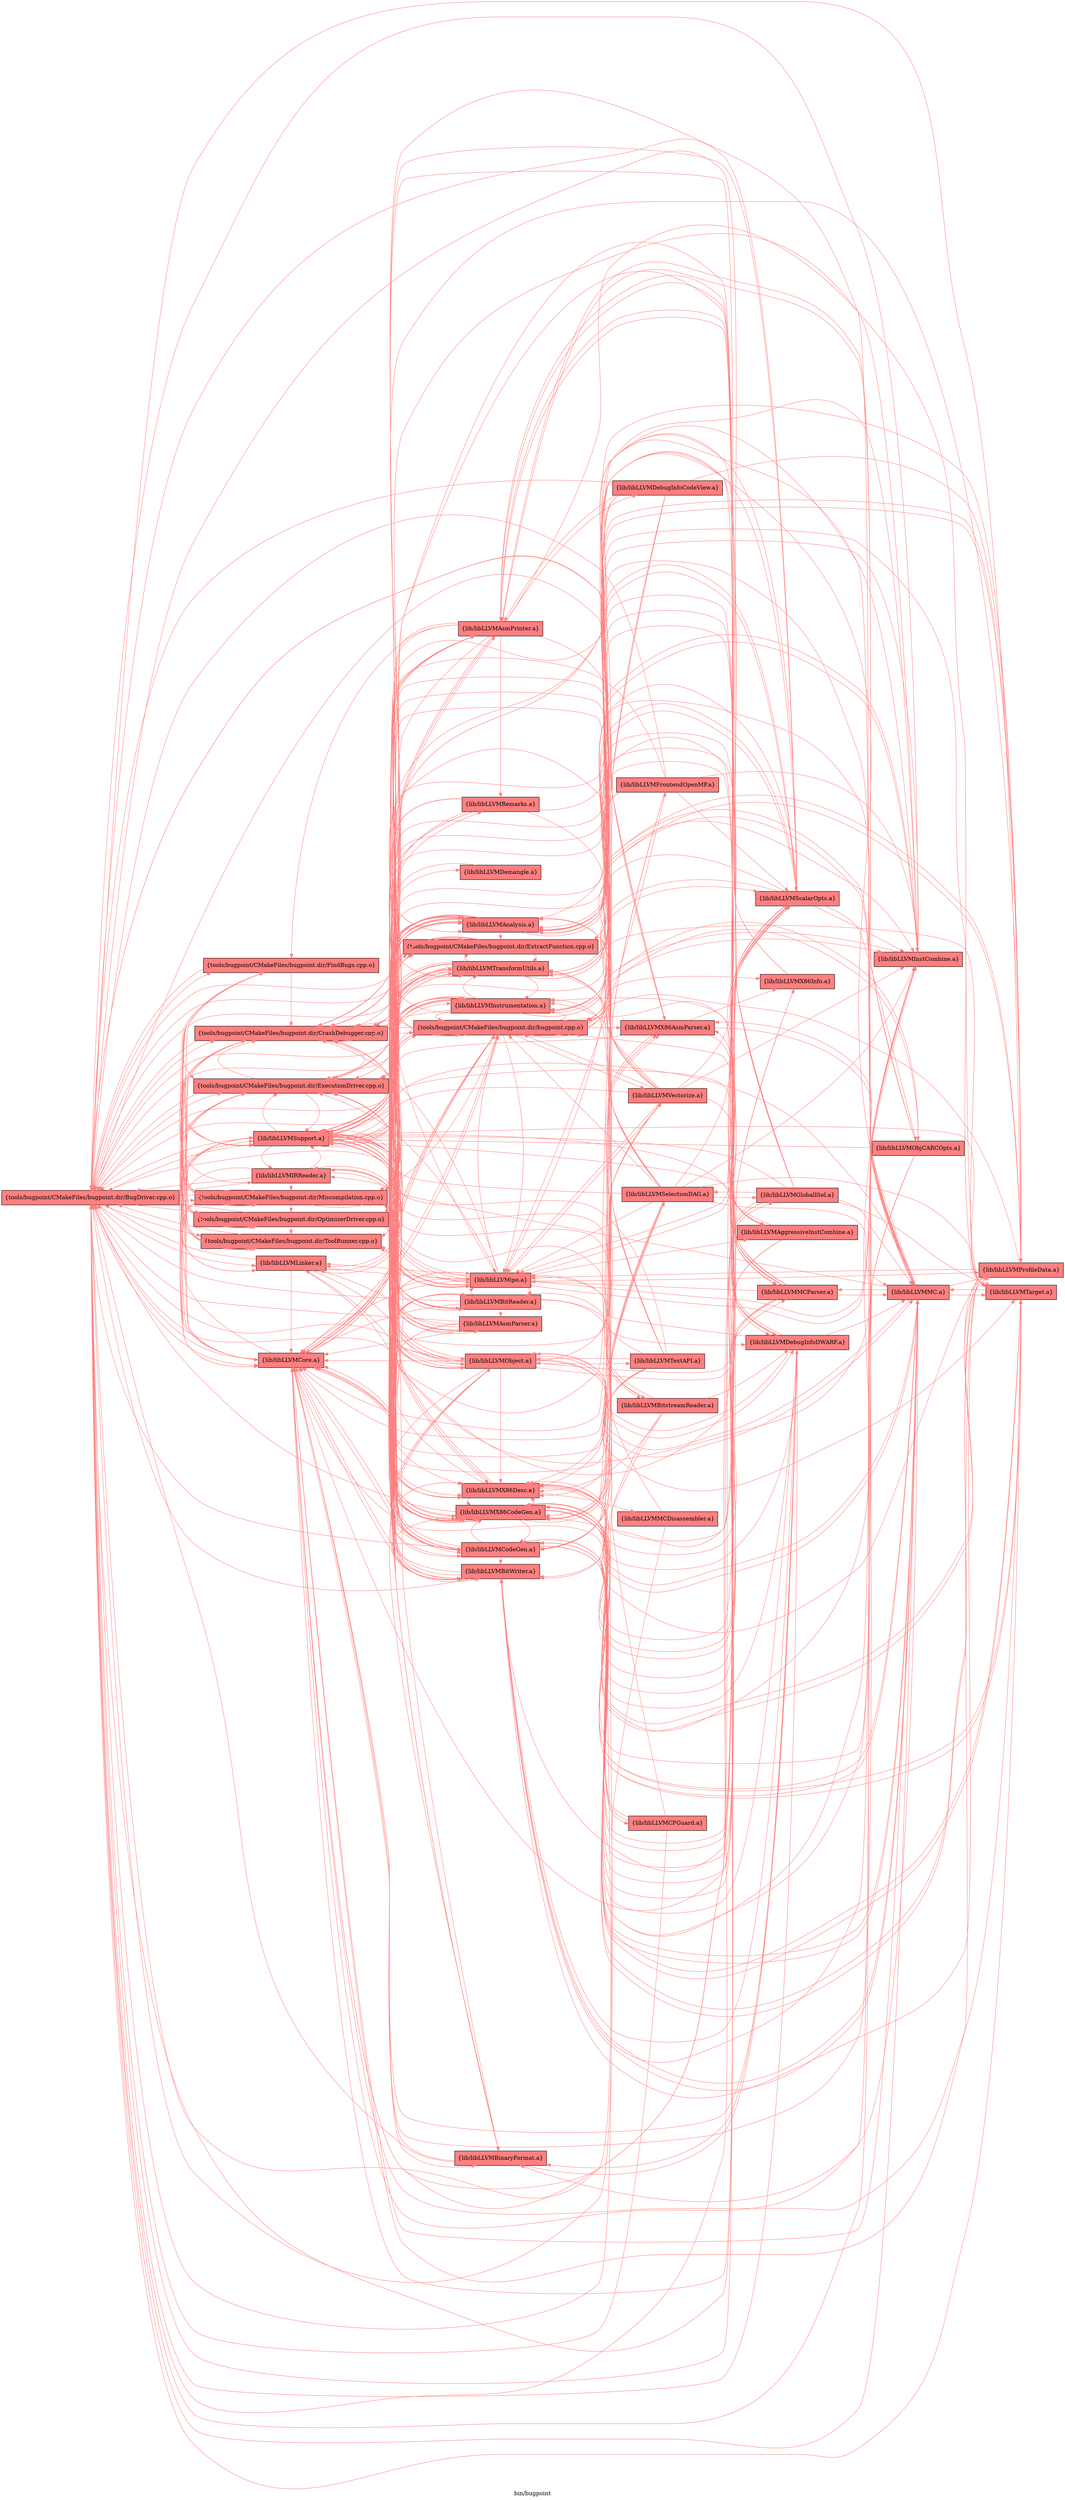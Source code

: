 digraph "bin/bugpoint" {
	label="bin/bugpoint";
	rankdir="LR"
	{ rank=same; Node0x563f31b1b018;  }
	{ rank=same; Node0x563f31b1cc38; Node0x563f31b1c968; Node0x563f31b1e268; Node0x563f31b1da98; Node0x563f31b1d138; Node0x563f31b1f398; Node0x563f31b2b8c8; Node0x563f31b2ea28; Node0x563f31b2e398; Node0x563f31b16d38;  }
	{ rank=same; Node0x563f31b1c1e8; Node0x563f31b380c8; Node0x563f31b2ccc8; Node0x563f31b1b338; Node0x563f31b2b418; Node0x563f31b2c6d8; Node0x563f31b2af68; Node0x563f31b242f8; Node0x563f31b2c228; Node0x563f31b233f8; Node0x563f31b3b818; Node0x563f31b2ab58; Node0x563f31b2eed8; Node0x563f31b2e898; Node0x563f31b2d498; Node0x563f31b1a528; Node0x563f31b256f8;  }

	Node0x563f31b1b018 [shape=record,shape=box,style=filled,fillcolor="1.000000 0.5 1",group=1,label="{tools/bugpoint/CMakeFiles/bugpoint.dir/BugDriver.cpp.o}"];
	Node0x563f31b1b018 -> Node0x563f31b1cc38[color="1.000000 0.5 1"];
	Node0x563f31b1b018 -> Node0x563f31b1c968[color="1.000000 0.5 1"];
	Node0x563f31b1b018 -> Node0x563f31b1e268[color="1.000000 0.5 1"];
	Node0x563f31b1b018 -> Node0x563f31b1da98[color="1.000000 0.5 1"];
	Node0x563f31b1b018 -> Node0x563f31b1d138[color="1.000000 0.5 1"];
	Node0x563f31b1b018 -> Node0x563f31b1f398[color="1.000000 0.5 1"];
	Node0x563f31b1b018 -> Node0x563f31b2b8c8[color="1.000000 0.5 1"];
	Node0x563f31b1b018 -> Node0x563f31b2ea28[color="1.000000 0.5 1"];
	Node0x563f31b1b018 -> Node0x563f31b2e398[color="1.000000 0.5 1"];
	Node0x563f31b1b018 -> Node0x563f31b16d38[color="1.000000 0.5 1"];
	Node0x563f31b1cc38 [shape=record,shape=box,style=filled,fillcolor="1.000000 0.5 1",group=1,label="{tools/bugpoint/CMakeFiles/bugpoint.dir/CrashDebugger.cpp.o}"];
	Node0x563f31b1cc38 -> Node0x563f31b1b018[color="1.000000 0.5 1"];
	Node0x563f31b1cc38 -> Node0x563f31b1c968[color="1.000000 0.5 1"];
	Node0x563f31b1cc38 -> Node0x563f31b1c1e8[color="1.000000 0.5 1"];
	Node0x563f31b1cc38 -> Node0x563f31b1d138[color="1.000000 0.5 1"];
	Node0x563f31b1cc38 -> Node0x563f31b380c8[color="1.000000 0.5 1"];
	Node0x563f31b1cc38 -> Node0x563f31b2ccc8[color="1.000000 0.5 1"];
	Node0x563f31b1cc38 -> Node0x563f31b2b8c8[color="1.000000 0.5 1"];
	Node0x563f31b1cc38 -> Node0x563f31b16d38[color="1.000000 0.5 1"];
	Node0x563f31b1cc38 -> Node0x563f31b1b338[color="1.000000 0.5 1"];
	Node0x563f31b1c968 [shape=record,shape=box,style=filled,fillcolor="1.000000 0.5 1",group=1,label="{tools/bugpoint/CMakeFiles/bugpoint.dir/ExecutionDriver.cpp.o}"];
	Node0x563f31b1c968 -> Node0x563f31b1b018[color="1.000000 0.5 1"];
	Node0x563f31b1c968 -> Node0x563f31b1cc38[color="1.000000 0.5 1"];
	Node0x563f31b1c968 -> Node0x563f31b1d138[color="1.000000 0.5 1"];
	Node0x563f31b1c968 -> Node0x563f31b1f398[color="1.000000 0.5 1"];
	Node0x563f31b1c968 -> Node0x563f31b16d38[color="1.000000 0.5 1"];
	Node0x563f31b1e268 [shape=record,shape=box,style=filled,fillcolor="1.000000 0.5 1",group=1,label="{tools/bugpoint/CMakeFiles/bugpoint.dir/FindBugs.cpp.o}"];
	Node0x563f31b1e268 -> Node0x563f31b1b018[color="1.000000 0.5 1"];
	Node0x563f31b1e268 -> Node0x563f31b1cc38[color="1.000000 0.5 1"];
	Node0x563f31b1e268 -> Node0x563f31b1c968[color="1.000000 0.5 1"];
	Node0x563f31b1e268 -> Node0x563f31b1da98[color="1.000000 0.5 1"];
	Node0x563f31b1e268 -> Node0x563f31b1d138[color="1.000000 0.5 1"];
	Node0x563f31b1e268 -> Node0x563f31b16d38[color="1.000000 0.5 1"];
	Node0x563f31b1da98 [shape=record,shape=box,style=filled,fillcolor="1.000000 0.5 1",group=1,label="{tools/bugpoint/CMakeFiles/bugpoint.dir/Miscompilation.cpp.o}"];
	Node0x563f31b1da98 -> Node0x563f31b1b018[color="1.000000 0.5 1"];
	Node0x563f31b1da98 -> Node0x563f31b1cc38[color="1.000000 0.5 1"];
	Node0x563f31b1da98 -> Node0x563f31b1c968[color="1.000000 0.5 1"];
	Node0x563f31b1da98 -> Node0x563f31b1c1e8[color="1.000000 0.5 1"];
	Node0x563f31b1da98 -> Node0x563f31b1e268[color="1.000000 0.5 1"];
	Node0x563f31b1da98 -> Node0x563f31b1d138[color="1.000000 0.5 1"];
	Node0x563f31b1da98 -> Node0x563f31b1f398[color="1.000000 0.5 1"];
	Node0x563f31b1da98 -> Node0x563f31b380c8[color="1.000000 0.5 1"];
	Node0x563f31b1da98 -> Node0x563f31b2b8c8[color="1.000000 0.5 1"];
	Node0x563f31b1da98 -> Node0x563f31b2e398[color="1.000000 0.5 1"];
	Node0x563f31b1da98 -> Node0x563f31b16d38[color="1.000000 0.5 1"];
	Node0x563f31b1da98 -> Node0x563f31b1b338[color="1.000000 0.5 1"];
	Node0x563f31b1d138 [shape=record,shape=box,style=filled,fillcolor="1.000000 0.5 1",group=1,label="{tools/bugpoint/CMakeFiles/bugpoint.dir/OptimizerDriver.cpp.o}"];
	Node0x563f31b1d138 -> Node0x563f31b1b018[color="1.000000 0.5 1"];
	Node0x563f31b1d138 -> Node0x563f31b1cc38[color="1.000000 0.5 1"];
	Node0x563f31b1d138 -> Node0x563f31b1c968[color="1.000000 0.5 1"];
	Node0x563f31b1d138 -> Node0x563f31b1f398[color="1.000000 0.5 1"];
	Node0x563f31b1d138 -> Node0x563f31b2b418[color="1.000000 0.5 1"];
	Node0x563f31b1d138 -> Node0x563f31b16d38[color="1.000000 0.5 1"];
	Node0x563f31b1f398 [shape=record,shape=box,style=filled,fillcolor="1.000000 0.5 1",group=1,label="{tools/bugpoint/CMakeFiles/bugpoint.dir/ToolRunner.cpp.o}"];
	Node0x563f31b1f398 -> Node0x563f31b1b018[color="1.000000 0.5 1"];
	Node0x563f31b1f398 -> Node0x563f31b1cc38[color="1.000000 0.5 1"];
	Node0x563f31b1f398 -> Node0x563f31b1c968[color="1.000000 0.5 1"];
	Node0x563f31b1f398 -> Node0x563f31b1e268[color="1.000000 0.5 1"];
	Node0x563f31b1f398 -> Node0x563f31b16d38[color="1.000000 0.5 1"];
	Node0x563f31b2b8c8 [shape=record,shape=box,style=filled,fillcolor="1.000000 0.5 1",group=1,label="{lib/libLLVMCore.a}"];
	Node0x563f31b2b8c8 -> Node0x563f31b1b018[color="1.000000 0.5 1"];
	Node0x563f31b2b8c8 -> Node0x563f31b16d38[color="1.000000 0.5 1"];
	Node0x563f31b2b8c8 -> Node0x563f31b1cc38[color="1.000000 0.5 1"];
	Node0x563f31b2b8c8 -> Node0x563f31b2c6d8[color="1.000000 0.5 1"];
	Node0x563f31b2b8c8 -> Node0x563f31b2ccc8[color="1.000000 0.5 1"];
	Node0x563f31b2b8c8 -> Node0x563f31b2b418[color="1.000000 0.5 1"];
	Node0x563f31b2b8c8 -> Node0x563f31b2af68[color="1.000000 0.5 1"];
	Node0x563f31b2b8c8 -> Node0x563f31b242f8[color="1.000000 0.5 1"];
	Node0x563f31b2b8c8 -> Node0x563f31b2c228[color="1.000000 0.5 1"];
	Node0x563f31b2b8c8 -> Node0x563f31b1c1e8[color="1.000000 0.5 1"];
	Node0x563f31b2b8c8 -> Node0x563f31b1e268[color="1.000000 0.5 1"];
	Node0x563f31b2b8c8 -> Node0x563f31b233f8[color="1.000000 0.5 1"];
	Node0x563f31b2b8c8 -> Node0x563f31b1c968[color="1.000000 0.5 1"];
	Node0x563f31b2b8c8 -> Node0x563f31b380c8[color="1.000000 0.5 1"];
	Node0x563f31b2ea28 [shape=record,shape=box,style=filled,fillcolor="1.000000 0.5 1",group=1,label="{lib/libLLVMIRReader.a}"];
	Node0x563f31b2ea28 -> Node0x563f31b1b018[color="1.000000 0.5 1"];
	Node0x563f31b2ea28 -> Node0x563f31b1cc38[color="1.000000 0.5 1"];
	Node0x563f31b2ea28 -> Node0x563f31b1da98[color="1.000000 0.5 1"];
	Node0x563f31b2ea28 -> Node0x563f31b2af68[color="1.000000 0.5 1"];
	Node0x563f31b2ea28 -> Node0x563f31b2b8c8[color="1.000000 0.5 1"];
	Node0x563f31b2ea28 -> Node0x563f31b16d38[color="1.000000 0.5 1"];
	Node0x563f31b2ea28 -> Node0x563f31b3b818[color="1.000000 0.5 1"];
	Node0x563f31b2ea28 -> Node0x563f31b2ab58[color="1.000000 0.5 1"];
	Node0x563f31b2e398 [shape=record,shape=box,style=filled,fillcolor="1.000000 0.5 1",group=1,label="{lib/libLLVMLinker.a}"];
	Node0x563f31b2e398 -> Node0x563f31b1b018[color="1.000000 0.5 1"];
	Node0x563f31b2e398 -> Node0x563f31b1cc38[color="1.000000 0.5 1"];
	Node0x563f31b2e398 -> Node0x563f31b2c6d8[color="1.000000 0.5 1"];
	Node0x563f31b2e398 -> Node0x563f31b2ccc8[color="1.000000 0.5 1"];
	Node0x563f31b2e398 -> Node0x563f31b2b8c8[color="1.000000 0.5 1"];
	Node0x563f31b2e398 -> Node0x563f31b2eed8[color="1.000000 0.5 1"];
	Node0x563f31b2e398 -> Node0x563f31b16d38[color="1.000000 0.5 1"];
	Node0x563f31b2e398 -> Node0x563f31b1b338[color="1.000000 0.5 1"];
	Node0x563f31b2e398 -> Node0x563f31b2e898[color="1.000000 0.5 1"];
	Node0x563f31b16d38 [shape=record,shape=box,style=filled,fillcolor="1.000000 0.5 1",group=1,label="{lib/libLLVMSupport.a}"];
	Node0x563f31b16d38 -> Node0x563f31b1b018[color="1.000000 0.5 1"];
	Node0x563f31b16d38 -> Node0x563f31b1cc38[color="1.000000 0.5 1"];
	Node0x563f31b16d38 -> Node0x563f31b1c968[color="1.000000 0.5 1"];
	Node0x563f31b16d38 -> Node0x563f31b2c6d8[color="1.000000 0.5 1"];
	Node0x563f31b16d38 -> Node0x563f31b2ccc8[color="1.000000 0.5 1"];
	Node0x563f31b16d38 -> Node0x563f31b2af68[color="1.000000 0.5 1"];
	Node0x563f31b16d38 -> Node0x563f31b2b8c8[color="1.000000 0.5 1"];
	Node0x563f31b16d38 -> Node0x563f31b380c8[color="1.000000 0.5 1"];
	Node0x563f31b16d38 -> Node0x563f31b2b418[color="1.000000 0.5 1"];
	Node0x563f31b16d38 -> Node0x563f31b1f398[color="1.000000 0.5 1"];
	Node0x563f31b16d38 -> Node0x563f31b2c228[color="1.000000 0.5 1"];
	Node0x563f31b16d38 -> Node0x563f31b2d498[color="1.000000 0.5 1"];
	Node0x563f31b16d38 -> Node0x563f31b2ea28[color="1.000000 0.5 1"];
	Node0x563f31b16d38 -> Node0x563f31b2eed8[color="1.000000 0.5 1"];
	Node0x563f31b16d38 -> Node0x563f31b1c1e8[color="1.000000 0.5 1"];
	Node0x563f31b16d38 -> Node0x563f31b1a528[color="1.000000 0.5 1"];
	Node0x563f31b16d38 -> Node0x563f31b256f8[color="1.000000 0.5 1"];
	Node0x563f31b16d38 -> Node0x563f31b2e898[color="1.000000 0.5 1"];
	Node0x563f31b1c1e8 [shape=record,shape=box,style=filled,fillcolor="1.000000 0.5 1",group=1,label="{tools/bugpoint/CMakeFiles/bugpoint.dir/ExtractFunction.cpp.o}"];
	Node0x563f31b1c1e8 -> Node0x563f31b1b018[color="1.000000 0.5 1"];
	Node0x563f31b1c1e8 -> Node0x563f31b1cc38[color="1.000000 0.5 1"];
	Node0x563f31b1c1e8 -> Node0x563f31b1c968[color="1.000000 0.5 1"];
	Node0x563f31b1c1e8 -> Node0x563f31b1d138[color="1.000000 0.5 1"];
	Node0x563f31b1c1e8 -> Node0x563f31b2b8c8[color="1.000000 0.5 1"];
	Node0x563f31b1c1e8 -> Node0x563f31b16d38[color="1.000000 0.5 1"];
	Node0x563f31b1c1e8 -> Node0x563f31b1b338[color="1.000000 0.5 1"];
	Node0x563f31b380c8 [shape=record,shape=box,style=filled,fillcolor="1.000000 0.5 1",group=1,label="{tools/bugpoint/CMakeFiles/bugpoint.dir/bugpoint.cpp.o}"];
	Node0x563f31b380c8 -> Node0x563f31b1b018[color="1.000000 0.5 1"];
	Node0x563f31b380c8 -> Node0x563f31b1cc38[color="1.000000 0.5 1"];
	Node0x563f31b380c8 -> Node0x563f31b1c968[color="1.000000 0.5 1"];
	Node0x563f31b380c8 -> Node0x563f31b3d348[color="1.000000 0.5 1"];
	Node0x563f31b380c8 -> Node0x563f31b2c6d8[color="1.000000 0.5 1"];
	Node0x563f31b380c8 -> Node0x563f31b2ccc8[color="1.000000 0.5 1"];
	Node0x563f31b380c8 -> Node0x563f31b2c228[color="1.000000 0.5 1"];
	Node0x563f31b380c8 -> Node0x563f31b2d0d8[color="1.000000 0.5 1"];
	Node0x563f31b380c8 -> Node0x563f31b2af68[color="1.000000 0.5 1"];
	Node0x563f31b380c8 -> Node0x563f31b2b8c8[color="1.000000 0.5 1"];
	Node0x563f31b380c8 -> Node0x563f31b2eed8[color="1.000000 0.5 1"];
	Node0x563f31b380c8 -> Node0x563f31b2f8d8[color="1.000000 0.5 1"];
	Node0x563f31b380c8 -> Node0x563f31b2d998[color="1.000000 0.5 1"];
	Node0x563f31b380c8 -> Node0x563f31b2d498[color="1.000000 0.5 1"];
	Node0x563f31b380c8 -> Node0x563f31b17738[color="1.000000 0.5 1"];
	Node0x563f31b380c8 -> Node0x563f31b17288[color="1.000000 0.5 1"];
	Node0x563f31b380c8 -> Node0x563f31b16d38[color="1.000000 0.5 1"];
	Node0x563f31b380c8 -> Node0x563f31b1ba68[color="1.000000 0.5 1"];
	Node0x563f31b380c8 -> Node0x563f31b1b338[color="1.000000 0.5 1"];
	Node0x563f31b380c8 -> Node0x563f31b1ae88[color="1.000000 0.5 1"];
	Node0x563f31b2ccc8 [shape=record,shape=box,style=filled,fillcolor="1.000000 0.5 1",group=1,label="{lib/libLLVMAnalysis.a}"];
	Node0x563f31b2ccc8 -> Node0x563f31b1b018[color="1.000000 0.5 1"];
	Node0x563f31b2ccc8 -> Node0x563f31b1cc38[color="1.000000 0.5 1"];
	Node0x563f31b2ccc8 -> Node0x563f31b2c6d8[color="1.000000 0.5 1"];
	Node0x563f31b2ccc8 -> Node0x563f31b2b8c8[color="1.000000 0.5 1"];
	Node0x563f31b2ccc8 -> Node0x563f31b16d38[color="1.000000 0.5 1"];
	Node0x563f31b2ccc8 -> Node0x563f31b380c8[color="1.000000 0.5 1"];
	Node0x563f31b2ccc8 -> Node0x563f31b1c968[color="1.000000 0.5 1"];
	Node0x563f31b2ccc8 -> Node0x563f31b1da98[color="1.000000 0.5 1"];
	Node0x563f31b2ccc8 -> Node0x563f31b1c1e8[color="1.000000 0.5 1"];
	Node0x563f31b2ccc8 -> Node0x563f31b242f8[color="1.000000 0.5 1"];
	Node0x563f31b2ccc8 -> Node0x563f31b2e898[color="1.000000 0.5 1"];
	Node0x563f31b2ccc8 -> Node0x563f31b2ed98[color="1.000000 0.5 1"];
	Node0x563f31b2ccc8 -> Node0x563f31b2af68[color="1.000000 0.5 1"];
	Node0x563f31b2ccc8 -> Node0x563f31b1f398[color="1.000000 0.5 1"];
	Node0x563f31b2ccc8 -> Node0x563f31b17288[color="1.000000 0.5 1"];
	Node0x563f31b2ccc8 -> Node0x563f31b2eed8[color="1.000000 0.5 1"];
	Node0x563f31b1b338 [shape=record,shape=box,style=filled,fillcolor="1.000000 0.5 1",group=1,label="{lib/libLLVMTransformUtils.a}"];
	Node0x563f31b1b338 -> Node0x563f31b1b018[color="1.000000 0.5 1"];
	Node0x563f31b1b338 -> Node0x563f31b16d38[color="1.000000 0.5 1"];
	Node0x563f31b1b338 -> Node0x563f31b1cc38[color="1.000000 0.5 1"];
	Node0x563f31b1b338 -> Node0x563f31b1c968[color="1.000000 0.5 1"];
	Node0x563f31b1b338 -> Node0x563f31b2c6d8[color="1.000000 0.5 1"];
	Node0x563f31b1b338 -> Node0x563f31b2ccc8[color="1.000000 0.5 1"];
	Node0x563f31b1b338 -> Node0x563f31b2af68[color="1.000000 0.5 1"];
	Node0x563f31b1b338 -> Node0x563f31b2b8c8[color="1.000000 0.5 1"];
	Node0x563f31b1b338 -> Node0x563f31b2eed8[color="1.000000 0.5 1"];
	Node0x563f31b1b338 -> Node0x563f31b17288[color="1.000000 0.5 1"];
	Node0x563f31b1b338 -> Node0x563f31b1da98[color="1.000000 0.5 1"];
	Node0x563f31b1b338 -> Node0x563f31b2d998[color="1.000000 0.5 1"];
	Node0x563f31b1b338 -> Node0x563f31b2b418[color="1.000000 0.5 1"];
	Node0x563f31b1b338 -> Node0x563f31b380c8[color="1.000000 0.5 1"];
	Node0x563f31b1b338 -> Node0x563f31b1f398[color="1.000000 0.5 1"];
	Node0x563f31b1b338 -> Node0x563f31b1c1e8[color="1.000000 0.5 1"];
	Node0x563f31b1b338 -> Node0x563f31b2d498[color="1.000000 0.5 1"];
	Node0x563f31b1b338 -> Node0x563f31b2e398[color="1.000000 0.5 1"];
	Node0x563f31b2b418 [shape=record,shape=box,style=filled,fillcolor="1.000000 0.5 1",group=1,label="{lib/libLLVMBitWriter.a}"];
	Node0x563f31b2b418 -> Node0x563f31b1b018[color="1.000000 0.5 1"];
	Node0x563f31b2b418 -> Node0x563f31b1cc38[color="1.000000 0.5 1"];
	Node0x563f31b2b418 -> Node0x563f31b380c8[color="1.000000 0.5 1"];
	Node0x563f31b2b418 -> Node0x563f31b2c6d8[color="1.000000 0.5 1"];
	Node0x563f31b2b418 -> Node0x563f31b2ccc8[color="1.000000 0.5 1"];
	Node0x563f31b2b418 -> Node0x563f31b2b8c8[color="1.000000 0.5 1"];
	Node0x563f31b2b418 -> Node0x563f31b16d38[color="1.000000 0.5 1"];
	Node0x563f31b2b418 -> Node0x563f31b2e898[color="1.000000 0.5 1"];
	Node0x563f31b2b418 -> Node0x563f31b2f298[color="1.000000 0.5 1"];
	Node0x563f31b3d348 [shape=record,shape=box,style=filled,fillcolor="1.000000 0.5 1",group=1,label="{lib/libLLVMX86AsmParser.a}"];
	Node0x563f31b3d348 -> Node0x563f31b1b018[color="1.000000 0.5 1"];
	Node0x563f31b3d348 -> Node0x563f31b1cc38[color="1.000000 0.5 1"];
	Node0x563f31b3d348 -> Node0x563f31b2c228[color="1.000000 0.5 1"];
	Node0x563f31b3d348 -> Node0x563f31b2d0d8[color="1.000000 0.5 1"];
	Node0x563f31b3d348 -> Node0x563f31b16d38[color="1.000000 0.5 1"];
	Node0x563f31b3d348 -> Node0x563f31b2f798[color="1.000000 0.5 1"];
	Node0x563f31b3d348 -> Node0x563f31b2f298[color="1.000000 0.5 1"];
	Node0x563f31b2c6d8 [shape=record,shape=box,style=filled,fillcolor="1.000000 0.5 1",group=1,label="{lib/libLLVMX86CodeGen.a}"];
	Node0x563f31b2c6d8 -> Node0x563f31b1b018[color="1.000000 0.5 1"];
	Node0x563f31b2c6d8 -> Node0x563f31b2c228[color="1.000000 0.5 1"];
	Node0x563f31b2c6d8 -> Node0x563f31b2d0d8[color="1.000000 0.5 1"];
	Node0x563f31b2c6d8 -> Node0x563f31b2af68[color="1.000000 0.5 1"];
	Node0x563f31b2c6d8 -> Node0x563f31b2b8c8[color="1.000000 0.5 1"];
	Node0x563f31b2c6d8 -> Node0x563f31b16d38[color="1.000000 0.5 1"];
	Node0x563f31b2c6d8 -> Node0x563f31b1a528[color="1.000000 0.5 1"];
	Node0x563f31b2c6d8 -> Node0x563f31b2f298[color="1.000000 0.5 1"];
	Node0x563f31b2c6d8 -> Node0x563f31b1cc38[color="1.000000 0.5 1"];
	Node0x563f31b2c6d8 -> Node0x563f31b380c8[color="1.000000 0.5 1"];
	Node0x563f31b2c6d8 -> Node0x563f31b2ccc8[color="1.000000 0.5 1"];
	Node0x563f31b2c6d8 -> Node0x563f31b1dfe8[color="1.000000 0.5 1"];
	Node0x563f31b2c6d8 -> Node0x563f31b1ba68[color="1.000000 0.5 1"];
	Node0x563f31b2c6d8 -> Node0x563f31b19538[color="1.000000 0.5 1"];
	Node0x563f31b2c6d8 -> Node0x563f31b1cd28[color="1.000000 0.5 1"];
	Node0x563f31b2c6d8 -> Node0x563f31b2ed98[color="1.000000 0.5 1"];
	Node0x563f31b2c6d8 -> Node0x563f31b1b338[color="1.000000 0.5 1"];
	Node0x563f31b2c228 [shape=record,shape=box,style=filled,fillcolor="1.000000 0.5 1",group=1,label="{lib/libLLVMX86Desc.a}"];
	Node0x563f31b2c228 -> Node0x563f31b1b018[color="1.000000 0.5 1"];
	Node0x563f31b2c228 -> Node0x563f31b1cc38[color="1.000000 0.5 1"];
	Node0x563f31b2c228 -> Node0x563f31b16d38[color="1.000000 0.5 1"];
	Node0x563f31b2c228 -> Node0x563f31b2f298[color="1.000000 0.5 1"];
	Node0x563f31b2c228 -> Node0x563f31b2c6d8[color="1.000000 0.5 1"];
	Node0x563f31b2c228 -> Node0x563f31b2d0d8[color="1.000000 0.5 1"];
	Node0x563f31b2c228 -> Node0x563f31b1a938[color="1.000000 0.5 1"];
	Node0x563f31b2c228 -> Node0x563f31b380c8[color="1.000000 0.5 1"];
	Node0x563f31b2c228 -> Node0x563f31b3d348[color="1.000000 0.5 1"];
	Node0x563f31b2c228 -> Node0x563f31b242f8[color="1.000000 0.5 1"];
	Node0x563f31b2d0d8 [shape=record,shape=box,style=filled,fillcolor="1.000000 0.5 1",group=1,label="{lib/libLLVMX86Info.a}"];
	Node0x563f31b2d0d8 -> Node0x563f31b1b018[color="1.000000 0.5 1"];
	Node0x563f31b2d0d8 -> Node0x563f31b16d38[color="1.000000 0.5 1"];
	Node0x563f31b2af68 [shape=record,shape=box,style=filled,fillcolor="1.000000 0.5 1",group=1,label="{lib/libLLVMCodeGen.a}"];
	Node0x563f31b2af68 -> Node0x563f31b1b018[color="1.000000 0.5 1"];
	Node0x563f31b2af68 -> Node0x563f31b1cc38[color="1.000000 0.5 1"];
	Node0x563f31b2af68 -> Node0x563f31b2c6d8[color="1.000000 0.5 1"];
	Node0x563f31b2af68 -> Node0x563f31b2ccc8[color="1.000000 0.5 1"];
	Node0x563f31b2af68 -> Node0x563f31b2b8c8[color="1.000000 0.5 1"];
	Node0x563f31b2af68 -> Node0x563f31b16d38[color="1.000000 0.5 1"];
	Node0x563f31b2af68 -> Node0x563f31b380c8[color="1.000000 0.5 1"];
	Node0x563f31b2af68 -> Node0x563f31b2f298[color="1.000000 0.5 1"];
	Node0x563f31b2af68 -> Node0x563f31b1b338[color="1.000000 0.5 1"];
	Node0x563f31b2af68 -> Node0x563f31b2c228[color="1.000000 0.5 1"];
	Node0x563f31b2af68 -> Node0x563f31b1c968[color="1.000000 0.5 1"];
	Node0x563f31b2af68 -> Node0x563f31b1ba68[color="1.000000 0.5 1"];
	Node0x563f31b2af68 -> Node0x563f31b1c1e8[color="1.000000 0.5 1"];
	Node0x563f31b2af68 -> Node0x563f31b2b418[color="1.000000 0.5 1"];
	Node0x563f31b2af68 -> Node0x563f31b1f398[color="1.000000 0.5 1"];
	Node0x563f31b2af68 -> Node0x563f31b2ed98[color="1.000000 0.5 1"];
	Node0x563f31b2af68 -> Node0x563f31b17288[color="1.000000 0.5 1"];
	Node0x563f31b2af68 -> Node0x563f31b1da98[color="1.000000 0.5 1"];
	Node0x563f31b2af68 -> Node0x563f31b1a528[color="1.000000 0.5 1"];
	Node0x563f31b2eed8 [shape=record,shape=box,style=filled,fillcolor="1.000000 0.5 1",group=1,label="{lib/libLLVMipo.a}"];
	Node0x563f31b2eed8 -> Node0x563f31b1b018[color="1.000000 0.5 1"];
	Node0x563f31b2eed8 -> Node0x563f31b2c6d8[color="1.000000 0.5 1"];
	Node0x563f31b2eed8 -> Node0x563f31b2ccc8[color="1.000000 0.5 1"];
	Node0x563f31b2eed8 -> Node0x563f31b2af68[color="1.000000 0.5 1"];
	Node0x563f31b2eed8 -> Node0x563f31b2b8c8[color="1.000000 0.5 1"];
	Node0x563f31b2eed8 -> Node0x563f31b16d38[color="1.000000 0.5 1"];
	Node0x563f31b2eed8 -> Node0x563f31b1b338[color="1.000000 0.5 1"];
	Node0x563f31b2eed8 -> Node0x563f31b1da98[color="1.000000 0.5 1"];
	Node0x563f31b2eed8 -> Node0x563f31b2b418[color="1.000000 0.5 1"];
	Node0x563f31b2eed8 -> Node0x563f31b1cc38[color="1.000000 0.5 1"];
	Node0x563f31b2eed8 -> Node0x563f31b1c968[color="1.000000 0.5 1"];
	Node0x563f31b2eed8 -> Node0x563f31b380c8[color="1.000000 0.5 1"];
	Node0x563f31b2eed8 -> Node0x563f31b2ea28[color="1.000000 0.5 1"];
	Node0x563f31b2eed8 -> Node0x563f31b2e398[color="1.000000 0.5 1"];
	Node0x563f31b2eed8 -> Node0x563f31b2ab58[color="1.000000 0.5 1"];
	Node0x563f31b2eed8 -> Node0x563f31b2d358[color="1.000000 0.5 1"];
	Node0x563f31b2eed8 -> Node0x563f31b2f8d8[color="1.000000 0.5 1"];
	Node0x563f31b2eed8 -> Node0x563f31b2d998[color="1.000000 0.5 1"];
	Node0x563f31b2eed8 -> Node0x563f31b2d498[color="1.000000 0.5 1"];
	Node0x563f31b2eed8 -> Node0x563f31b17288[color="1.000000 0.5 1"];
	Node0x563f31b2eed8 -> Node0x563f31b1ae88[color="1.000000 0.5 1"];
	Node0x563f31b2eed8 -> Node0x563f31b2ed98[color="1.000000 0.5 1"];
	Node0x563f31b2eed8 -> Node0x563f31b1c1e8[color="1.000000 0.5 1"];
	Node0x563f31b2eed8 -> Node0x563f31b1f398[color="1.000000 0.5 1"];
	Node0x563f31b2f8d8 [shape=record,shape=box,style=filled,fillcolor="1.000000 0.5 1",group=1,label="{lib/libLLVMAggressiveInstCombine.a}"];
	Node0x563f31b2f8d8 -> Node0x563f31b1b018[color="1.000000 0.5 1"];
	Node0x563f31b2f8d8 -> Node0x563f31b2c6d8[color="1.000000 0.5 1"];
	Node0x563f31b2f8d8 -> Node0x563f31b2ccc8[color="1.000000 0.5 1"];
	Node0x563f31b2f8d8 -> Node0x563f31b2af68[color="1.000000 0.5 1"];
	Node0x563f31b2f8d8 -> Node0x563f31b2b8c8[color="1.000000 0.5 1"];
	Node0x563f31b2f8d8 -> Node0x563f31b16d38[color="1.000000 0.5 1"];
	Node0x563f31b2f8d8 -> Node0x563f31b1b338[color="1.000000 0.5 1"];
	Node0x563f31b2d998 [shape=record,shape=box,style=filled,fillcolor="1.000000 0.5 1",group=1,label="{lib/libLLVMInstCombine.a}"];
	Node0x563f31b2d998 -> Node0x563f31b1b018[color="1.000000 0.5 1"];
	Node0x563f31b2d998 -> Node0x563f31b1cc38[color="1.000000 0.5 1"];
	Node0x563f31b2d998 -> Node0x563f31b1c968[color="1.000000 0.5 1"];
	Node0x563f31b2d998 -> Node0x563f31b380c8[color="1.000000 0.5 1"];
	Node0x563f31b2d998 -> Node0x563f31b2c6d8[color="1.000000 0.5 1"];
	Node0x563f31b2d998 -> Node0x563f31b2ccc8[color="1.000000 0.5 1"];
	Node0x563f31b2d998 -> Node0x563f31b2af68[color="1.000000 0.5 1"];
	Node0x563f31b2d998 -> Node0x563f31b2b8c8[color="1.000000 0.5 1"];
	Node0x563f31b2d998 -> Node0x563f31b2eed8[color="1.000000 0.5 1"];
	Node0x563f31b2d998 -> Node0x563f31b16d38[color="1.000000 0.5 1"];
	Node0x563f31b2d998 -> Node0x563f31b1b338[color="1.000000 0.5 1"];
	Node0x563f31b2d998 -> Node0x563f31b1da98[color="1.000000 0.5 1"];
	Node0x563f31b2d998 -> Node0x563f31b2b418[color="1.000000 0.5 1"];
	Node0x563f31b2d498 [shape=record,shape=box,style=filled,fillcolor="1.000000 0.5 1",group=1,label="{lib/libLLVMInstrumentation.a}"];
	Node0x563f31b2d498 -> Node0x563f31b1b018[color="1.000000 0.5 1"];
	Node0x563f31b2d498 -> Node0x563f31b1cc38[color="1.000000 0.5 1"];
	Node0x563f31b2d498 -> Node0x563f31b2c6d8[color="1.000000 0.5 1"];
	Node0x563f31b2d498 -> Node0x563f31b2ccc8[color="1.000000 0.5 1"];
	Node0x563f31b2d498 -> Node0x563f31b2b8c8[color="1.000000 0.5 1"];
	Node0x563f31b2d498 -> Node0x563f31b16d38[color="1.000000 0.5 1"];
	Node0x563f31b2d498 -> Node0x563f31b2eed8[color="1.000000 0.5 1"];
	Node0x563f31b2d498 -> Node0x563f31b2ed98[color="1.000000 0.5 1"];
	Node0x563f31b2d498 -> Node0x563f31b1c968[color="1.000000 0.5 1"];
	Node0x563f31b2d498 -> Node0x563f31b1da98[color="1.000000 0.5 1"];
	Node0x563f31b2d498 -> Node0x563f31b380c8[color="1.000000 0.5 1"];
	Node0x563f31b2d498 -> Node0x563f31b2af68[color="1.000000 0.5 1"];
	Node0x563f31b2d498 -> Node0x563f31b2d998[color="1.000000 0.5 1"];
	Node0x563f31b2d498 -> Node0x563f31b1b338[color="1.000000 0.5 1"];
	Node0x563f31b2d498 -> Node0x563f31b2f298[color="1.000000 0.5 1"];
	Node0x563f31b17738 [shape=record,shape=box,style=filled,fillcolor="1.000000 0.5 1",group=1,label="{lib/libLLVMObjCARCOpts.a}"];
	Node0x563f31b17738 -> Node0x563f31b1b018[color="1.000000 0.5 1"];
	Node0x563f31b17738 -> Node0x563f31b2c6d8[color="1.000000 0.5 1"];
	Node0x563f31b17738 -> Node0x563f31b2ccc8[color="1.000000 0.5 1"];
	Node0x563f31b17738 -> Node0x563f31b2b8c8[color="1.000000 0.5 1"];
	Node0x563f31b17738 -> Node0x563f31b16d38[color="1.000000 0.5 1"];
	Node0x563f31b17738 -> Node0x563f31b1b338[color="1.000000 0.5 1"];
	Node0x563f31b17738 -> Node0x563f31b380c8[color="1.000000 0.5 1"];
	Node0x563f31b17738 -> Node0x563f31b2af68[color="1.000000 0.5 1"];
	Node0x563f31b17288 [shape=record,shape=box,style=filled,fillcolor="1.000000 0.5 1",group=1,label="{lib/libLLVMScalarOpts.a}"];
	Node0x563f31b17288 -> Node0x563f31b1b018[color="1.000000 0.5 1"];
	Node0x563f31b17288 -> Node0x563f31b1cc38[color="1.000000 0.5 1"];
	Node0x563f31b17288 -> Node0x563f31b2c6d8[color="1.000000 0.5 1"];
	Node0x563f31b17288 -> Node0x563f31b2ccc8[color="1.000000 0.5 1"];
	Node0x563f31b17288 -> Node0x563f31b2b8c8[color="1.000000 0.5 1"];
	Node0x563f31b17288 -> Node0x563f31b2eed8[color="1.000000 0.5 1"];
	Node0x563f31b17288 -> Node0x563f31b16d38[color="1.000000 0.5 1"];
	Node0x563f31b17288 -> Node0x563f31b1b338[color="1.000000 0.5 1"];
	Node0x563f31b17288 -> Node0x563f31b380c8[color="1.000000 0.5 1"];
	Node0x563f31b17288 -> Node0x563f31b2af68[color="1.000000 0.5 1"];
	Node0x563f31b17288 -> Node0x563f31b2d998[color="1.000000 0.5 1"];
	Node0x563f31b17288 -> Node0x563f31b2d498[color="1.000000 0.5 1"];
	Node0x563f31b17288 -> Node0x563f31b1c968[color="1.000000 0.5 1"];
	Node0x563f31b17288 -> Node0x563f31b2b418[color="1.000000 0.5 1"];
	Node0x563f31b17288 -> Node0x563f31b17738[color="1.000000 0.5 1"];
	Node0x563f31b17288 -> Node0x563f31b1c1e8[color="1.000000 0.5 1"];
	Node0x563f31b17288 -> Node0x563f31b1da98[color="1.000000 0.5 1"];
	Node0x563f31b1ba68 [shape=record,shape=box,style=filled,fillcolor="1.000000 0.5 1",group=1,label="{lib/libLLVMTarget.a}"];
	Node0x563f31b1ba68 -> Node0x563f31b1b018[color="1.000000 0.5 1"];
	Node0x563f31b1ba68 -> Node0x563f31b2c6d8[color="1.000000 0.5 1"];
	Node0x563f31b1ba68 -> Node0x563f31b2ccc8[color="1.000000 0.5 1"];
	Node0x563f31b1ba68 -> Node0x563f31b2b8c8[color="1.000000 0.5 1"];
	Node0x563f31b1ba68 -> Node0x563f31b16d38[color="1.000000 0.5 1"];
	Node0x563f31b1ba68 -> Node0x563f31b2af68[color="1.000000 0.5 1"];
	Node0x563f31b1ba68 -> Node0x563f31b2f298[color="1.000000 0.5 1"];
	Node0x563f31b1ae88 [shape=record,shape=box,style=filled,fillcolor="1.000000 0.5 1",group=1,label="{lib/libLLVMVectorize.a}"];
	Node0x563f31b1ae88 -> Node0x563f31b1b018[color="1.000000 0.5 1"];
	Node0x563f31b1ae88 -> Node0x563f31b2c6d8[color="1.000000 0.5 1"];
	Node0x563f31b1ae88 -> Node0x563f31b2ccc8[color="1.000000 0.5 1"];
	Node0x563f31b1ae88 -> Node0x563f31b2af68[color="1.000000 0.5 1"];
	Node0x563f31b1ae88 -> Node0x563f31b2b8c8[color="1.000000 0.5 1"];
	Node0x563f31b1ae88 -> Node0x563f31b2d998[color="1.000000 0.5 1"];
	Node0x563f31b1ae88 -> Node0x563f31b17288[color="1.000000 0.5 1"];
	Node0x563f31b1ae88 -> Node0x563f31b16d38[color="1.000000 0.5 1"];
	Node0x563f31b1ae88 -> Node0x563f31b1b338[color="1.000000 0.5 1"];
	Node0x563f31b1ae88 -> Node0x563f31b1cc38[color="1.000000 0.5 1"];
	Node0x563f31b1ae88 -> Node0x563f31b1da98[color="1.000000 0.5 1"];
	Node0x563f31b1ae88 -> Node0x563f31b380c8[color="1.000000 0.5 1"];
	Node0x563f31b1ae88 -> Node0x563f31b2eed8[color="1.000000 0.5 1"];
	Node0x563f31b1ae88 -> Node0x563f31b2f8d8[color="1.000000 0.5 1"];
	Node0x563f31b1ae88 -> Node0x563f31b2d498[color="1.000000 0.5 1"];
	Node0x563f31b2f798 [shape=record,shape=box,style=filled,fillcolor="1.000000 0.5 1",group=1,label="{lib/libLLVMMCParser.a}"];
	Node0x563f31b2f798 -> Node0x563f31b1b018[color="1.000000 0.5 1"];
	Node0x563f31b2f798 -> Node0x563f31b1cc38[color="1.000000 0.5 1"];
	Node0x563f31b2f798 -> Node0x563f31b3d348[color="1.000000 0.5 1"];
	Node0x563f31b2f798 -> Node0x563f31b2c6d8[color="1.000000 0.5 1"];
	Node0x563f31b2f798 -> Node0x563f31b2c228[color="1.000000 0.5 1"];
	Node0x563f31b2f798 -> Node0x563f31b2ccc8[color="1.000000 0.5 1"];
	Node0x563f31b2f798 -> Node0x563f31b2af68[color="1.000000 0.5 1"];
	Node0x563f31b2f798 -> Node0x563f31b2e898[color="1.000000 0.5 1"];
	Node0x563f31b2f798 -> Node0x563f31b2eed8[color="1.000000 0.5 1"];
	Node0x563f31b2f798 -> Node0x563f31b16d38[color="1.000000 0.5 1"];
	Node0x563f31b2f798 -> Node0x563f31b1a528[color="1.000000 0.5 1"];
	Node0x563f31b2f798 -> Node0x563f31b2f298[color="1.000000 0.5 1"];
	Node0x563f31b2f798 -> Node0x563f31b2b8c8[color="1.000000 0.5 1"];
	Node0x563f31b2f798 -> Node0x563f31b380c8[color="1.000000 0.5 1"];
	Node0x563f31b2f298 [shape=record,shape=box,style=filled,fillcolor="1.000000 0.5 1",group=1,label="{lib/libLLVMMC.a}"];
	Node0x563f31b2f298 -> Node0x563f31b1b018[color="1.000000 0.5 1"];
	Node0x563f31b2f298 -> Node0x563f31b2c228[color="1.000000 0.5 1"];
	Node0x563f31b2f298 -> Node0x563f31b16d38[color="1.000000 0.5 1"];
	Node0x563f31b2f298 -> Node0x563f31b1cc38[color="1.000000 0.5 1"];
	Node0x563f31b2f298 -> Node0x563f31b1c968[color="1.000000 0.5 1"];
	Node0x563f31b2f298 -> Node0x563f31b2b418[color="1.000000 0.5 1"];
	Node0x563f31b2f298 -> Node0x563f31b2af68[color="1.000000 0.5 1"];
	Node0x563f31b2f298 -> Node0x563f31b1a528[color="1.000000 0.5 1"];
	Node0x563f31b2f298 -> Node0x563f31b2f798[color="1.000000 0.5 1"];
	Node0x563f31b2f298 -> Node0x563f31b2ccc8[color="1.000000 0.5 1"];
	Node0x563f31b2f298 -> Node0x563f31b2b8c8[color="1.000000 0.5 1"];
	Node0x563f31b2f298 -> Node0x563f31b2e898[color="1.000000 0.5 1"];
	Node0x563f31b2f298 -> Node0x563f31b3d348[color="1.000000 0.5 1"];
	Node0x563f31b2f298 -> Node0x563f31b2c6d8[color="1.000000 0.5 1"];
	Node0x563f31b2f298 -> Node0x563f31b2ea28[color="1.000000 0.5 1"];
	Node0x563f31b2f298 -> Node0x563f31b2d498[color="1.000000 0.5 1"];
	Node0x563f31b2f298 -> Node0x563f31b1ba68[color="1.000000 0.5 1"];
	Node0x563f31b2f298 -> Node0x563f31b2ed98[color="1.000000 0.5 1"];
	Node0x563f31b2f298 -> Node0x563f31b242f8[color="1.000000 0.5 1"];
	Node0x563f31b1a528 [shape=record,shape=box,style=filled,fillcolor="1.000000 0.5 1",group=1,label="{lib/libLLVMAsmPrinter.a}"];
	Node0x563f31b1a528 -> Node0x563f31b1b018[color="1.000000 0.5 1"];
	Node0x563f31b1a528 -> Node0x563f31b1cc38[color="1.000000 0.5 1"];
	Node0x563f31b1a528 -> Node0x563f31b2c6d8[color="1.000000 0.5 1"];
	Node0x563f31b1a528 -> Node0x563f31b2c228[color="1.000000 0.5 1"];
	Node0x563f31b1a528 -> Node0x563f31b2ccc8[color="1.000000 0.5 1"];
	Node0x563f31b1a528 -> Node0x563f31b2af68[color="1.000000 0.5 1"];
	Node0x563f31b1a528 -> Node0x563f31b2b8c8[color="1.000000 0.5 1"];
	Node0x563f31b1a528 -> Node0x563f31b2eed8[color="1.000000 0.5 1"];
	Node0x563f31b1a528 -> Node0x563f31b16d38[color="1.000000 0.5 1"];
	Node0x563f31b1a528 -> Node0x563f31b1ba68[color="1.000000 0.5 1"];
	Node0x563f31b1a528 -> Node0x563f31b1b338[color="1.000000 0.5 1"];
	Node0x563f31b1a528 -> Node0x563f31b2f298[color="1.000000 0.5 1"];
	Node0x563f31b1a528 -> Node0x563f31b242f8[color="1.000000 0.5 1"];
	Node0x563f31b1a528 -> Node0x563f31b233f8[color="1.000000 0.5 1"];
	Node0x563f31b1a528 -> Node0x563f31b1e268[color="1.000000 0.5 1"];
	Node0x563f31b1a528 -> Node0x563f31b3d348[color="1.000000 0.5 1"];
	Node0x563f31b1a528 -> Node0x563f31b2f798[color="1.000000 0.5 1"];
	Node0x563f31b1a528 -> Node0x563f31b19f38[color="1.000000 0.5 1"];
	Node0x563f31b1a528 -> Node0x563f31b2b418[color="1.000000 0.5 1"];
	Node0x563f31b1a528 -> Node0x563f31b1c968[color="1.000000 0.5 1"];
	Node0x563f31b1a528 -> Node0x563f31b2b058[color="1.000000 0.5 1"];
	Node0x563f31b1dfe8 [shape=record,shape=box,style=filled,fillcolor="1.000000 0.5 1",group=1,label="{lib/libLLVMSelectionDAG.a}"];
	Node0x563f31b1dfe8 -> Node0x563f31b1b018[color="1.000000 0.5 1"];
	Node0x563f31b1dfe8 -> Node0x563f31b1cc38[color="1.000000 0.5 1"];
	Node0x563f31b1dfe8 -> Node0x563f31b380c8[color="1.000000 0.5 1"];
	Node0x563f31b1dfe8 -> Node0x563f31b2c6d8[color="1.000000 0.5 1"];
	Node0x563f31b1dfe8 -> Node0x563f31b2ccc8[color="1.000000 0.5 1"];
	Node0x563f31b1dfe8 -> Node0x563f31b2af68[color="1.000000 0.5 1"];
	Node0x563f31b1dfe8 -> Node0x563f31b2b8c8[color="1.000000 0.5 1"];
	Node0x563f31b1dfe8 -> Node0x563f31b2d998[color="1.000000 0.5 1"];
	Node0x563f31b1dfe8 -> Node0x563f31b16d38[color="1.000000 0.5 1"];
	Node0x563f31b1dfe8 -> Node0x563f31b1b338[color="1.000000 0.5 1"];
	Node0x563f31b1dfe8 -> Node0x563f31b2f298[color="1.000000 0.5 1"];
	Node0x563f31b1dfe8 -> Node0x563f31b2eed8[color="1.000000 0.5 1"];
	Node0x563f31b1dfe8 -> Node0x563f31b17288[color="1.000000 0.5 1"];
	Node0x563f31b1dfe8 -> Node0x563f31b1ba68[color="1.000000 0.5 1"];
	Node0x563f31b1dfe8 -> Node0x563f31b19538[color="1.000000 0.5 1"];
	Node0x563f31b1dfe8 -> Node0x563f31b2b418[color="1.000000 0.5 1"];
	Node0x563f31b19538 [shape=record,shape=box,style=filled,fillcolor="1.000000 0.5 1",group=1,label="{lib/libLLVMGlobalISel.a}"];
	Node0x563f31b19538 -> Node0x563f31b1b018[color="1.000000 0.5 1"];
	Node0x563f31b19538 -> Node0x563f31b2c6d8[color="1.000000 0.5 1"];
	Node0x563f31b19538 -> Node0x563f31b2af68[color="1.000000 0.5 1"];
	Node0x563f31b19538 -> Node0x563f31b2b8c8[color="1.000000 0.5 1"];
	Node0x563f31b19538 -> Node0x563f31b16d38[color="1.000000 0.5 1"];
	Node0x563f31b19538 -> Node0x563f31b1cc38[color="1.000000 0.5 1"];
	Node0x563f31b19538 -> Node0x563f31b2ccc8[color="1.000000 0.5 1"];
	Node0x563f31b19538 -> Node0x563f31b1ba68[color="1.000000 0.5 1"];
	Node0x563f31b19538 -> Node0x563f31b1dfe8[color="1.000000 0.5 1"];
	Node0x563f31b19538 -> Node0x563f31b2f298[color="1.000000 0.5 1"];
	Node0x563f31b19538 -> Node0x563f31b1b338[color="1.000000 0.5 1"];
	Node0x563f31b1cd28 [shape=record,shape=box,style=filled,fillcolor="1.000000 0.5 1",group=1,label="{lib/libLLVMCFGuard.a}"];
	Node0x563f31b1cd28 -> Node0x563f31b1b018[color="1.000000 0.5 1"];
	Node0x563f31b1cd28 -> Node0x563f31b2c6d8[color="1.000000 0.5 1"];
	Node0x563f31b1cd28 -> Node0x563f31b2b8c8[color="1.000000 0.5 1"];
	Node0x563f31b1cd28 -> Node0x563f31b16d38[color="1.000000 0.5 1"];
	Node0x563f31b2ed98 [shape=record,shape=box,style=filled,fillcolor="1.000000 0.5 1",group=1,label="{lib/libLLVMProfileData.a}"];
	Node0x563f31b2ed98 -> Node0x563f31b1b018[color="1.000000 0.5 1"];
	Node0x563f31b2ed98 -> Node0x563f31b1cc38[color="1.000000 0.5 1"];
	Node0x563f31b2ed98 -> Node0x563f31b380c8[color="1.000000 0.5 1"];
	Node0x563f31b2ed98 -> Node0x563f31b2ccc8[color="1.000000 0.5 1"];
	Node0x563f31b2ed98 -> Node0x563f31b2b8c8[color="1.000000 0.5 1"];
	Node0x563f31b2ed98 -> Node0x563f31b2eed8[color="1.000000 0.5 1"];
	Node0x563f31b2ed98 -> Node0x563f31b2d498[color="1.000000 0.5 1"];
	Node0x563f31b2ed98 -> Node0x563f31b16d38[color="1.000000 0.5 1"];
	Node0x563f31b2ed98 -> Node0x563f31b2c228[color="1.000000 0.5 1"];
	Node0x563f31b2ed98 -> Node0x563f31b2b418[color="1.000000 0.5 1"];
	Node0x563f31b2ed98 -> Node0x563f31b2c6d8[color="1.000000 0.5 1"];
	Node0x563f31b2ed98 -> Node0x563f31b2af68[color="1.000000 0.5 1"];
	Node0x563f31b1a938 [shape=record,shape=box,style=filled,fillcolor="1.000000 0.5 1",group=1,label="{lib/libLLVMMCDisassembler.a}"];
	Node0x563f31b1a938 -> Node0x563f31b1b018[color="1.000000 0.5 1"];
	Node0x563f31b1a938 -> Node0x563f31b16d38[color="1.000000 0.5 1"];
	Node0x563f31b242f8 [shape=record,shape=box,style=filled,fillcolor="1.000000 0.5 1",group=1,label="{lib/libLLVMBinaryFormat.a}"];
	Node0x563f31b242f8 -> Node0x563f31b1b018[color="1.000000 0.5 1"];
	Node0x563f31b242f8 -> Node0x563f31b2b8c8[color="1.000000 0.5 1"];
	Node0x563f31b242f8 -> Node0x563f31b16d38[color="1.000000 0.5 1"];
	Node0x563f31b242f8 -> Node0x563f31b19f38[color="1.000000 0.5 1"];
	Node0x563f31b2e898 [shape=record,shape=box,style=filled,fillcolor="1.000000 0.5 1",group=1,label="{lib/libLLVMObject.a}"];
	Node0x563f31b2e898 -> Node0x563f31b1b018[color="1.000000 0.5 1"];
	Node0x563f31b2e898 -> Node0x563f31b2b8c8[color="1.000000 0.5 1"];
	Node0x563f31b2e898 -> Node0x563f31b16d38[color="1.000000 0.5 1"];
	Node0x563f31b2e898 -> Node0x563f31b242f8[color="1.000000 0.5 1"];
	Node0x563f31b2e898 -> Node0x563f31b1cc38[color="1.000000 0.5 1"];
	Node0x563f31b2e898 -> Node0x563f31b1c968[color="1.000000 0.5 1"];
	Node0x563f31b2e898 -> Node0x563f31b19f38[color="1.000000 0.5 1"];
	Node0x563f31b2e898 -> Node0x563f31b1da98[color="1.000000 0.5 1"];
	Node0x563f31b2e898 -> Node0x563f31b2c6d8[color="1.000000 0.5 1"];
	Node0x563f31b2e898 -> Node0x563f31b2b418[color="1.000000 0.5 1"];
	Node0x563f31b2e898 -> Node0x563f31b2f298[color="1.000000 0.5 1"];
	Node0x563f31b2e898 -> Node0x563f31b2ab58[color="1.000000 0.5 1"];
	Node0x563f31b2e898 -> Node0x563f31b2c228[color="1.000000 0.5 1"];
	Node0x563f31b2e898 -> Node0x563f31b2ccc8[color="1.000000 0.5 1"];
	Node0x563f31b2e898 -> Node0x563f31b3d348[color="1.000000 0.5 1"];
	Node0x563f31b2e898 -> Node0x563f31b2af68[color="1.000000 0.5 1"];
	Node0x563f31b2e898 -> Node0x563f31b1ba68[color="1.000000 0.5 1"];
	Node0x563f31b2e898 -> Node0x563f31b2f798[color="1.000000 0.5 1"];
	Node0x563f31b2e898 -> Node0x563f31b2eed8[color="1.000000 0.5 1"];
	Node0x563f31b2e898 -> Node0x563f31b2d498[color="1.000000 0.5 1"];
	Node0x563f31b2e898 -> Node0x563f31b1a528[color="1.000000 0.5 1"];
	Node0x563f31b2e898 -> Node0x563f31b2ba58[color="1.000000 0.5 1"];
	Node0x563f31b2e898 -> Node0x563f31b1b338[color="1.000000 0.5 1"];
	Node0x563f31b233f8 [shape=record,shape=box,style=filled,fillcolor="1.000000 0.5 1",group=1,label="{lib/libLLVMRemarks.a}"];
	Node0x563f31b233f8 -> Node0x563f31b1b018[color="1.000000 0.5 1"];
	Node0x563f31b233f8 -> Node0x563f31b16d38[color="1.000000 0.5 1"];
	Node0x563f31b233f8 -> Node0x563f31b19f38[color="1.000000 0.5 1"];
	Node0x563f31b233f8 -> Node0x563f31b2ccc8[color="1.000000 0.5 1"];
	Node0x563f31b233f8 -> Node0x563f31b2b418[color="1.000000 0.5 1"];
	Node0x563f31b233f8 -> Node0x563f31b2af68[color="1.000000 0.5 1"];
	Node0x563f31b233f8 -> Node0x563f31b1cc38[color="1.000000 0.5 1"];
	Node0x563f31b233f8 -> Node0x563f31b2c228[color="1.000000 0.5 1"];
	Node0x563f31b233f8 -> Node0x563f31b2b8c8[color="1.000000 0.5 1"];
	Node0x563f31b233f8 -> Node0x563f31b2ab58[color="1.000000 0.5 1"];
	Node0x563f31b233f8 -> Node0x563f31b238f8[color="1.000000 0.5 1"];
	Node0x563f31b2ab58 [shape=record,shape=box,style=filled,fillcolor="1.000000 0.5 1",group=1,label="{lib/libLLVMBitReader.a}"];
	Node0x563f31b2ab58 -> Node0x563f31b1b018[color="1.000000 0.5 1"];
	Node0x563f31b2ab58 -> Node0x563f31b1cc38[color="1.000000 0.5 1"];
	Node0x563f31b2ab58 -> Node0x563f31b1c968[color="1.000000 0.5 1"];
	Node0x563f31b2ab58 -> Node0x563f31b1da98[color="1.000000 0.5 1"];
	Node0x563f31b2ab58 -> Node0x563f31b2c6d8[color="1.000000 0.5 1"];
	Node0x563f31b2ab58 -> Node0x563f31b2c228[color="1.000000 0.5 1"];
	Node0x563f31b2ab58 -> Node0x563f31b2ccc8[color="1.000000 0.5 1"];
	Node0x563f31b2ab58 -> Node0x563f31b2af68[color="1.000000 0.5 1"];
	Node0x563f31b2ab58 -> Node0x563f31b2b8c8[color="1.000000 0.5 1"];
	Node0x563f31b2ab58 -> Node0x563f31b2eed8[color="1.000000 0.5 1"];
	Node0x563f31b2ab58 -> Node0x563f31b2d498[color="1.000000 0.5 1"];
	Node0x563f31b2ab58 -> Node0x563f31b16d38[color="1.000000 0.5 1"];
	Node0x563f31b2ab58 -> Node0x563f31b1b338[color="1.000000 0.5 1"];
	Node0x563f31b2ab58 -> Node0x563f31b19f38[color="1.000000 0.5 1"];
	Node0x563f31b2ab58 -> Node0x563f31b3b818[color="1.000000 0.5 1"];
	Node0x563f31b2ab58 -> Node0x563f31b2e898[color="1.000000 0.5 1"];
	Node0x563f31b2ab58 -> Node0x563f31b238f8[color="1.000000 0.5 1"];
	Node0x563f31b2ab58 -> Node0x563f31b2b418[color="1.000000 0.5 1"];
	Node0x563f31b2d358 [shape=record,shape=box,style=filled,fillcolor="1.000000 0.5 1",group=1,label="{lib/libLLVMFrontendOpenMP.a}"];
	Node0x563f31b2d358 -> Node0x563f31b1b018[color="1.000000 0.5 1"];
	Node0x563f31b2d358 -> Node0x563f31b1cc38[color="1.000000 0.5 1"];
	Node0x563f31b2d358 -> Node0x563f31b2c6d8[color="1.000000 0.5 1"];
	Node0x563f31b2d358 -> Node0x563f31b2ccc8[color="1.000000 0.5 1"];
	Node0x563f31b2d358 -> Node0x563f31b2af68[color="1.000000 0.5 1"];
	Node0x563f31b2d358 -> Node0x563f31b2b8c8[color="1.000000 0.5 1"];
	Node0x563f31b2d358 -> Node0x563f31b2d998[color="1.000000 0.5 1"];
	Node0x563f31b2d358 -> Node0x563f31b2d498[color="1.000000 0.5 1"];
	Node0x563f31b2d358 -> Node0x563f31b17288[color="1.000000 0.5 1"];
	Node0x563f31b2d358 -> Node0x563f31b16d38[color="1.000000 0.5 1"];
	Node0x563f31b2d358 -> Node0x563f31b1b338[color="1.000000 0.5 1"];
	Node0x563f31b3b818 [shape=record,shape=box,style=filled,fillcolor="1.000000 0.5 1",group=1,label="{lib/libLLVMAsmParser.a}"];
	Node0x563f31b3b818 -> Node0x563f31b1b018[color="1.000000 0.5 1"];
	Node0x563f31b3b818 -> Node0x563f31b1cc38[color="1.000000 0.5 1"];
	Node0x563f31b3b818 -> Node0x563f31b2c6d8[color="1.000000 0.5 1"];
	Node0x563f31b3b818 -> Node0x563f31b2ccc8[color="1.000000 0.5 1"];
	Node0x563f31b3b818 -> Node0x563f31b2b8c8[color="1.000000 0.5 1"];
	Node0x563f31b3b818 -> Node0x563f31b2ea28[color="1.000000 0.5 1"];
	Node0x563f31b3b818 -> Node0x563f31b16d38[color="1.000000 0.5 1"];
	Node0x563f31b3b818 -> Node0x563f31b1c968[color="1.000000 0.5 1"];
	Node0x563f31b3b818 -> Node0x563f31b1da98[color="1.000000 0.5 1"];
	Node0x563f31b3b818 -> Node0x563f31b2b418[color="1.000000 0.5 1"];
	Node0x563f31b3b818 -> Node0x563f31b2af68[color="1.000000 0.5 1"];
	Node0x563f31b3b818 -> Node0x563f31b2eed8[color="1.000000 0.5 1"];
	Node0x563f31b3b818 -> Node0x563f31b2e398[color="1.000000 0.5 1"];
	Node0x563f31b3b818 -> Node0x563f31b1b338[color="1.000000 0.5 1"];
	Node0x563f31b3b818 -> Node0x563f31b242f8[color="1.000000 0.5 1"];
	Node0x563f31b19f38 [shape=record,shape=box,style=filled,fillcolor="1.000000 0.5 1",group=1,label="{lib/libLLVMDebugInfoDWARF.a}"];
	Node0x563f31b19f38 -> Node0x563f31b1b018[color="1.000000 0.5 1"];
	Node0x563f31b19f38 -> Node0x563f31b2c228[color="1.000000 0.5 1"];
	Node0x563f31b19f38 -> Node0x563f31b2af68[color="1.000000 0.5 1"];
	Node0x563f31b19f38 -> Node0x563f31b16d38[color="1.000000 0.5 1"];
	Node0x563f31b19f38 -> Node0x563f31b2f298[color="1.000000 0.5 1"];
	Node0x563f31b19f38 -> Node0x563f31b242f8[color="1.000000 0.5 1"];
	Node0x563f31b19f38 -> Node0x563f31b1cc38[color="1.000000 0.5 1"];
	Node0x563f31b19f38 -> Node0x563f31b2ccc8[color="1.000000 0.5 1"];
	Node0x563f31b19f38 -> Node0x563f31b2b418[color="1.000000 0.5 1"];
	Node0x563f31b19f38 -> Node0x563f31b2e898[color="1.000000 0.5 1"];
	Node0x563f31b19f38 -> Node0x563f31b1b338[color="1.000000 0.5 1"];
	Node0x563f31b19f38 -> Node0x563f31b1c968[color="1.000000 0.5 1"];
	Node0x563f31b19f38 -> Node0x563f31b2eed8[color="1.000000 0.5 1"];
	Node0x563f31b19f38 -> Node0x563f31b2d498[color="1.000000 0.5 1"];
	Node0x563f31b19f38 -> Node0x563f31b1a528[color="1.000000 0.5 1"];
	Node0x563f31b19f38 -> Node0x563f31b2c6d8[color="1.000000 0.5 1"];
	Node0x563f31b19f38 -> Node0x563f31b2b8c8[color="1.000000 0.5 1"];
	Node0x563f31b2b058 [shape=record,shape=box,style=filled,fillcolor="1.000000 0.5 1",group=1,label="{lib/libLLVMDebugInfoCodeView.a}"];
	Node0x563f31b2b058 -> Node0x563f31b1b018[color="1.000000 0.5 1"];
	Node0x563f31b2b058 -> Node0x563f31b2ccc8[color="1.000000 0.5 1"];
	Node0x563f31b2b058 -> Node0x563f31b16d38[color="1.000000 0.5 1"];
	Node0x563f31b2b058 -> Node0x563f31b2eed8[color="1.000000 0.5 1"];
	Node0x563f31b2b058 -> Node0x563f31b1a528[color="1.000000 0.5 1"];
	Node0x563f31b2b058 -> Node0x563f31b1cc38[color="1.000000 0.5 1"];
	Node0x563f31b2b058 -> Node0x563f31b2c6d8[color="1.000000 0.5 1"];
	Node0x563f31b2b058 -> Node0x563f31b2e398[color="1.000000 0.5 1"];
	Node0x563f31b2b058 -> Node0x563f31b2ed98[color="1.000000 0.5 1"];
	Node0x563f31b2b058 -> Node0x563f31b2b8c8[color="1.000000 0.5 1"];
	Node0x563f31b256f8 [shape=record,shape=box,style=filled,fillcolor="1.000000 0.5 1",group=1,label="{lib/libLLVMDemangle.a}"];
	Node0x563f31b256f8 -> Node0x563f31b16d38[color="1.000000 0.5 1"];
	Node0x563f31b2ba58 [shape=record,shape=box,style=filled,fillcolor="1.000000 0.5 1",group=1,label="{lib/libLLVMTextAPI.a}"];
	Node0x563f31b2ba58 -> Node0x563f31b1b018[color="1.000000 0.5 1"];
	Node0x563f31b2ba58 -> Node0x563f31b16d38[color="1.000000 0.5 1"];
	Node0x563f31b2ba58 -> Node0x563f31b1cc38[color="1.000000 0.5 1"];
	Node0x563f31b2ba58 -> Node0x563f31b2af68[color="1.000000 0.5 1"];
	Node0x563f31b2ba58 -> Node0x563f31b2eed8[color="1.000000 0.5 1"];
	Node0x563f31b2ba58 -> Node0x563f31b2e898[color="1.000000 0.5 1"];
	Node0x563f31b2ba58 -> Node0x563f31b2c6d8[color="1.000000 0.5 1"];
	Node0x563f31b2ba58 -> Node0x563f31b2d498[color="1.000000 0.5 1"];
	Node0x563f31b2ba58 -> Node0x563f31b1b338[color="1.000000 0.5 1"];
	Node0x563f31b2ba58 -> Node0x563f31b2c228[color="1.000000 0.5 1"];
	Node0x563f31b238f8 [shape=record,shape=box,style=filled,fillcolor="1.000000 0.5 1",group=1,label="{lib/libLLVMBitstreamReader.a}"];
	Node0x563f31b238f8 -> Node0x563f31b1b018[color="1.000000 0.5 1"];
	Node0x563f31b238f8 -> Node0x563f31b2c228[color="1.000000 0.5 1"];
	Node0x563f31b238f8 -> Node0x563f31b2b418[color="1.000000 0.5 1"];
	Node0x563f31b238f8 -> Node0x563f31b16d38[color="1.000000 0.5 1"];
	Node0x563f31b238f8 -> Node0x563f31b19f38[color="1.000000 0.5 1"];
	Node0x563f31b238f8 -> Node0x563f31b2ab58[color="1.000000 0.5 1"];
}
